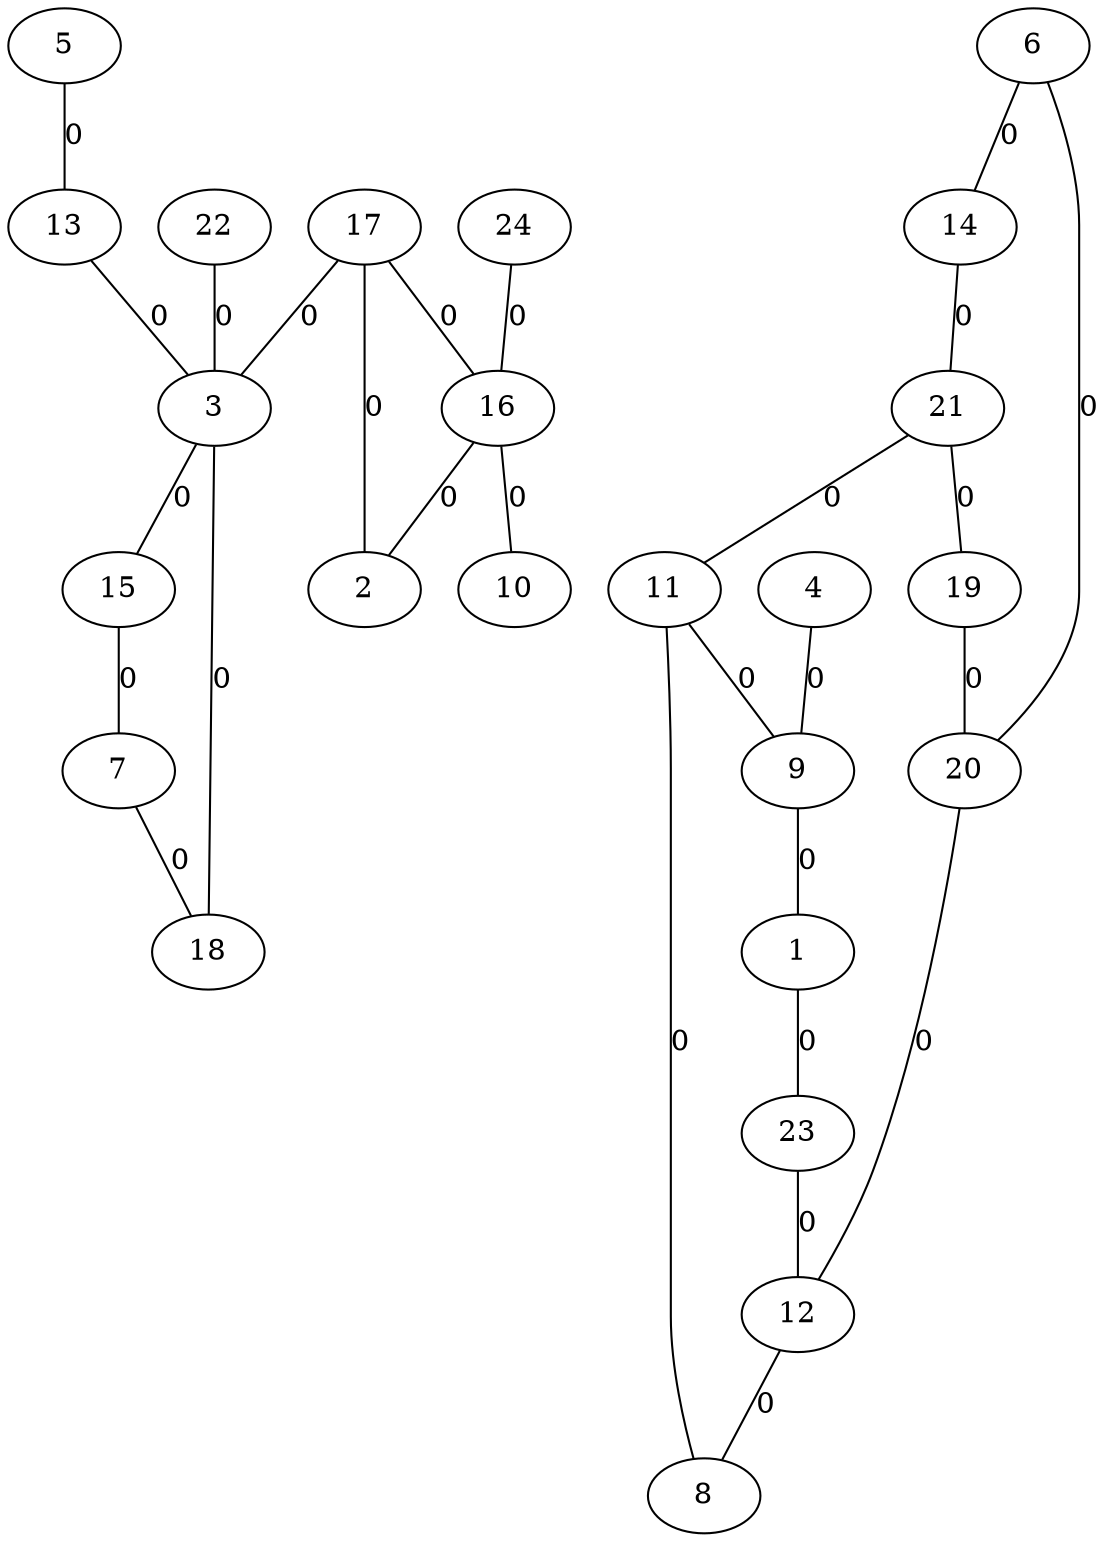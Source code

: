 graph G {
5;
13;
3;
6;
14;
15;
7;
11;
8;
9;
16;
10;
4;
2;
18;
17;
19;
20;
12;
21;
22;
1;
23;
24;
5 -- 13  [label=0];
13 -- 3  [label=0];
3 -- 15  [label=0];
6 -- 14  [label=0];
14 -- 21  [label=0];
15 -- 7  [label=0];
7 -- 18  [label=0];
11 -- 8  [label=0];
11 -- 9  [label=0];
9 -- 1  [label=0];
16 -- 10  [label=0];
16 -- 2  [label=0];
4 -- 9  [label=0];
17 -- 16  [label=0];
17 -- 3  [label=0];
19 -- 20  [label=0];
20 -- 12  [label=0];
12 -- 8  [label=0];
21 -- 19  [label=0];
21 -- 11  [label=0];
22 -- 3  [label=0];
1 -- 23  [label=0];
23 -- 12  [label=0];
24 -- 16  [label=0];
17 -- 2  [label=0];
3 -- 18  [label=0];
6 -- 20  [label=0];
}
